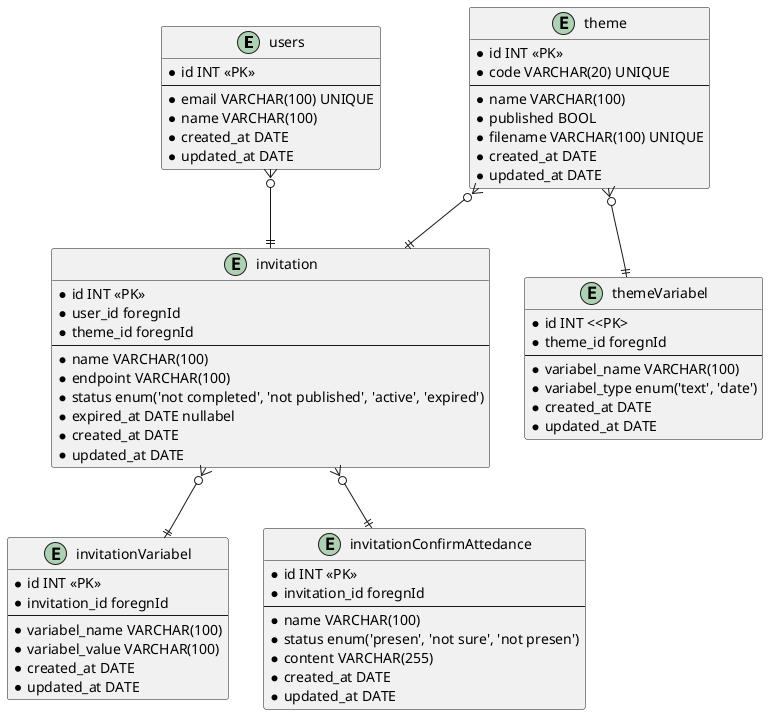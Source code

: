 @startuml

entity users {
    * id INT <<PK>>
    --
    * email VARCHAR(100) UNIQUE
    * name VARCHAR(100)
    * created_at DATE
    * updated_at DATE 
}

entity theme {
    * id INT <<PK>>
    * code VARCHAR(20) UNIQUE
    --
    * name VARCHAR(100)
    * published BOOL
    * filename VARCHAR(100) UNIQUE
    * created_at DATE
    * updated_at DATE 
}

entity themeVariabel {
    * id INT <<PK>
    * theme_id foregnId
    --
    * variabel_name VARCHAR(100)
    * variabel_type enum('text', 'date')
    * created_at DATE
    * updated_at DATE 
}

entity invitation {
    * id INT <<PK>>
    * user_id foregnId
    * theme_id foregnId
    --
    * name VARCHAR(100)
    * endpoint VARCHAR(100)
    * status enum('not completed', 'not published', 'active', 'expired')
    * expired_at DATE nullabel
    * created_at DATE
    * updated_at DATE 
}

entity invitationVariabel {
    * id INT <<PK>>
    * invitation_id foregnId
    --
    * variabel_name VARCHAR(100)
    * variabel_value VARCHAR(100)
    * created_at DATE
    * updated_at DATE 
}

entity invitationConfirmAttedance {
    * id INT <<PK>>
    * invitation_id foregnId
    --
    * name VARCHAR(100)
    * status enum('presen', 'not sure', 'not presen')
    * content VARCHAR(255)
    * created_at DATE
    * updated_at DATE 
}

users }o--|| invitation  
theme }o--|| themeVariabel  
theme }o--|| invitation
invitation }o--|| invitationVariabel
invitation }o--|| invitationConfirmAttedance


@enduml